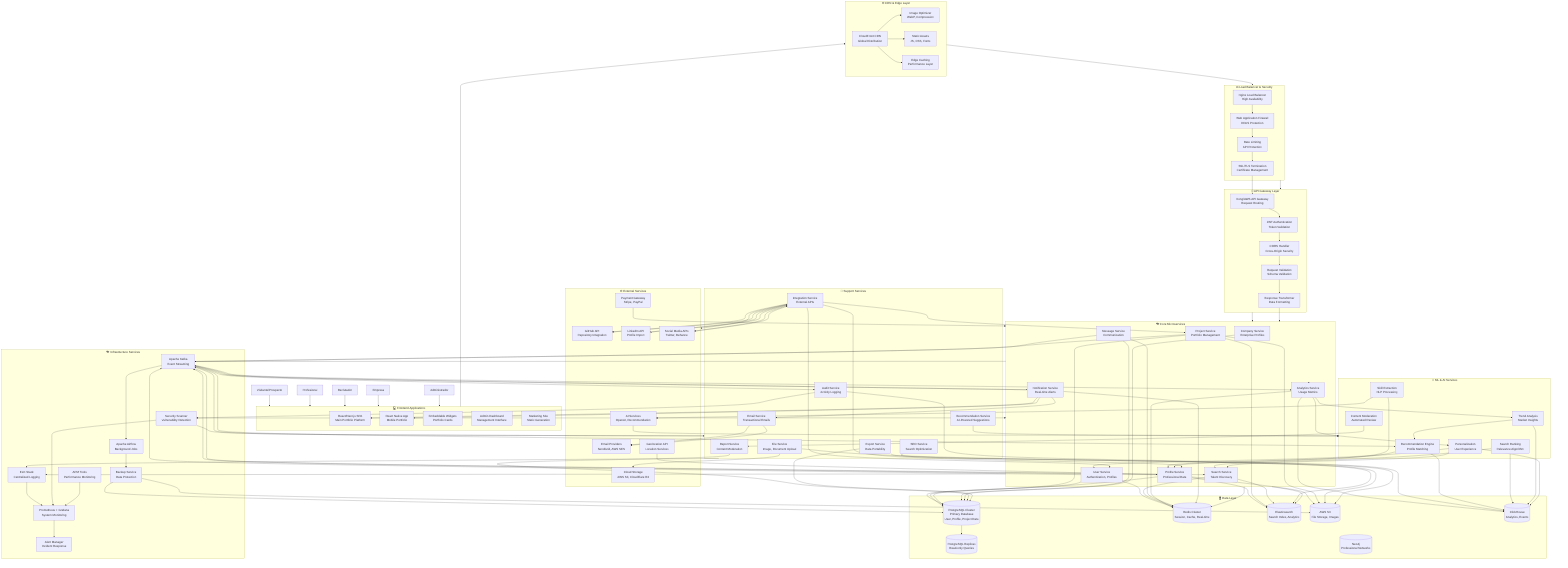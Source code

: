 graph TD
    %% Comentarios:
    %% - Arquitectura escalable para plataforma de portafolios profesionales y búsqueda de talento
    %% - Separación por capas: presentación, API, servicios, datos y externa
    %% - Soporte para profesionales, empresas, reclutadores con búsqueda avanzada
    %% - Integración con sistemas externos: GitHub, LinkedIn, redes sociales

    %% === USUARIOS Y ROLES ===
    Visitor[Visitante/Prospecto]
    Professional[Profesional]
    Recruiter[Reclutador]
    Company[Empresa]
    Admin[Administrador]

    %% === CAPA DE PRESENTACIÓN ===
    subgraph FRONTEND ["💻 Frontend Applications"]
        WebApp[React/Next.js SPA<br/>Main Portfolio Platform]
        MobileApp[React Native App<br/>Mobile Portfolio]
        EmbedWidget[Embeddable Widgets<br/>Portfolio Cards]
        AdminPanel[Admin Dashboard<br/>Management Interface]
        LandingPage[Marketing Site<br/>Static Generation]
    end

    %% === CAPA DE CDN Y PROXY ===
    subgraph CDN_LAYER ["🌐 CDN & Edge Layer"]
        CloudFront[CloudFront CDN<br/>Global Distribution]
        ImageOptimizer[Image Optimizer<br/>WebP, Compression]
        StaticAssets[Static Assets<br/>JS, CSS, Fonts]
        EdgeCache[Edge Caching<br/>Performance Layer]
    end

    %% === CAPA DE BALANCEADOR Y SEGURIDAD ===
    subgraph PROXY ["⚖️ Load Balancer & Security"]
        LoadBalancer[Nginx Load Balancer<br/>High Availability]
        WAF[Web Application Firewall<br/>DDoS Protection]
        RateLimiter[Rate Limiting<br/>API Protection]
        SSLTermination[SSL/TLS Termination<br/>Certificate Management]
    end

    %% === CAPA DE API GATEWAY ===
    subgraph GATEWAY ["🚪 API Gateway Layer"]
        APIGateway[Kong/AWS API Gateway<br/>Request Routing]
        AuthMiddleware[JWT Authentication<br/>Token Validation]
        CORSHandler[CORS Handler<br/>Cross-Origin Security]
        RequestValidator[Request Validation<br/>Schema Validation]
        ResponseTransformer[Response Transformer<br/>Data Formatting]
    end

    %% === CAPA DE MICROSERVICIOS PRINCIPALES ===
    subgraph CORE_SERVICES ["🏗️ Core Microservices"]
        UserService[User Service<br/>Authentication, Profiles]
        ProfileService[Profile Service<br/>Professional Data]
        ProjectService[Project Service<br/>Portfolio Management]
        SearchService[Search Service<br/>Talent Discovery]
        MessageService[Message Service<br/>Communication]
        CompanyService[Company Service<br/>Enterprise Profiles]
        AnalyticsService[Analytics Service<br/>Usage Metrics]
        NotificationService[Notification Service<br/>Real-time Alerts]
    end

    %% === CAPA DE SERVICIOS DE SOPORTE ===
    subgraph SUPPORT_SERVICES ["🔧 Support Services"]
        FileService[File Service<br/>Image, Document Upload]
        EmailService[Email Service<br/>Transactional Emails]
        ReportService[Report Service<br/>Content Moderation]
        IntegrationService[Integration Service<br/>External APIs]
        RecommendationService[Recommendation Service<br/>AI-Powered Suggestions]
        SEOService[SEO Service<br/>Search Optimization]
        ExportService[Export Service<br/>Data Portability]
        AuditService[Audit Service<br/>Activity Logging]
    end

    %% === CAPA DE BASE DE DATOS ===
    subgraph DATABASE ["🗄️ Data Layer"]
        PostgreSQL[(PostgreSQL Cluster<br/>Primary Database<br/>User, Profile, Project Data)]
        ReadReplicas[(PostgreSQL Replicas<br/>Read-only Queries)]
        RedisCache[(Redis Cluster<br/>Session, Cache, Real-time)]
        Elasticsearch[(Elasticsearch<br/>Search Index, Analytics)]
        S3Storage[(AWS S3<br/>File Storage, Images)]
        AnalyticsDB[(ClickHouse<br/>Analytics, Events)]
        GraphDB[(Neo4j<br/>Professional Networks)]
    end

    %% === SERVICIOS EXTERNOS ===
    subgraph EXTERNAL ["🌐 External Services"]
        GitHubAPI[GitHub API<br/>Repository Integration]
        LinkedInAPI[LinkedIn API<br/>Profile Import]
        EmailProviders[Email Providers<br/>SendGrid, AWS SES]
        PaymentGateway[Payment Gateway<br/>Stripe, PayPal]
        CloudStorage[Cloud Storage<br/>AWS S3, CloudFlare R2]
        SocialAPIs[Social Media APIs<br/>Twitter, Behance]
        GeolocationAPI[Geolocation API<br/>Location Services]
        AIServices[AI Services<br/>OpenAI, Recommendation]
    end

    %% === SERVICIOS DE INFRAESTRUCTURA ===
    subgraph INFRASTRUCTURE ["🏗️ Infrastructure Services"]
        MessageQueue[Apache Kafka<br/>Event Streaming]
        JobScheduler[Apache Airflow<br/>Background Jobs]
        LoggingStack[ELK Stack<br/>Centralized Logging]
        MonitoringStack[Prometheus + Grafana<br/>System Monitoring]
        AlertManager[Alert Manager<br/>Incident Response]
        BackupService[Backup Service<br/>Data Protection]
        SecurityScanner[Security Scanner<br/>Vulnerability Detection]
        PerformanceAPM[APM Tools<br/>Performance Monitoring]
    end

    %% === SERVICIOS DE MACHINE LEARNING ===
    subgraph ML_SERVICES ["🤖 ML & AI Services"]
        RecommendationEngine[Recommendation Engine<br/>Profile Matching]
        SearchRanking[Search Ranking<br/>Relevance Algorithm]
        ContentModeration[Content Moderation<br/>Automated Review]
        SkillExtraction[Skill Extraction<br/>NLP Processing]
        TrendAnalysis[Trend Analysis<br/>Market Insights]
        PersonalizationEngine[Personalization<br/>User Experience]
    end

    %% === CONEXIONES PRINCIPALES USUARIOS ===
    Visitor --> FRONTEND
    Professional --> FRONTEND
    Recruiter --> FRONTEND
    Company --> FRONTEND
    Admin --> FRONTEND

    %% === CONEXIONES CDN Y FRONTEND ===
    FRONTEND --> CDN_LAYER
    CDN_LAYER --> PROXY
    CloudFront --> ImageOptimizer
    CloudFront --> StaticAssets
    CloudFront --> EdgeCache

    %% === CONEXIONES PROXY Y GATEWAY ===
    PROXY --> GATEWAY
    LoadBalancer --> WAF
    WAF --> RateLimiter
    RateLimiter --> SSLTermination
    SSLTermination --> APIGateway

    %% === CONEXIONES GATEWAY Y SERVICIOS ===
    GATEWAY --> CORE_SERVICES
    APIGateway --> AuthMiddleware
    AuthMiddleware --> CORSHandler
    CORSHandler --> RequestValidator
    RequestValidator --> ResponseTransformer
    ResponseTransformer --> CORE_SERVICES

    %% === CONEXIONES CORE SERVICES ===
    UserService --> PostgreSQL
    UserService --> RedisCache
    ProfileService --> PostgreSQL
    ProfileService --> Elasticsearch
    ProfileService --> S3Storage
    ProjectService --> PostgreSQL
    ProjectService --> S3Storage
    ProjectService --> Elasticsearch
    SearchService --> Elasticsearch
    SearchService --> RedisCache
    MessageService --> PostgreSQL
    MessageService --> RedisCache
    CompanyService --> PostgreSQL
    AnalyticsService --> AnalyticsDB
    AnalyticsService --> RedisCache
    NotificationService --> RedisCache
    NotificationService --> MessageQueue

    %% === CONEXIONES SUPPORT SERVICES ===
    FileService --> S3Storage
    FileService --> CloudStorage
    EmailService --> EmailProviders
    ReportService --> PostgreSQL
    IntegrationService --> GitHubAPI
    IntegrationService --> LinkedInAPI
    IntegrationService --> SocialAPIs
    RecommendationService --> ML_SERVICES
    SEOService --> Elasticsearch
    ExportService --> PostgreSQL
    ExportService --> S3Storage
    AuditService --> AnalyticsDB

    %% === CONEXIONES BASE DE DATOS ===
    PostgreSQL --> ReadReplicas
    CORE_SERVICES --> RedisCache
    CORE_SERVICES --> Elasticsearch

    %% === CONEXIONES INFRAESTRUCTURA ===
    CORE_SERVICES --> MessageQueue
    SUPPORT_SERVICES --> MessageQueue
    MessageQueue --> JobScheduler
    JobScheduler --> BackupService
    CORE_SERVICES --> LoggingStack
    SUPPORT_SERVICES --> LoggingStack
    LoggingStack --> MonitoringStack
    MonitoringStack --> AlertManager
    SecurityScanner --> MonitoringStack
    PerformanceAPM --> MonitoringStack

    %% === CONEXIONES ML SERVICES ===
    RecommendationEngine --> ProfileService
    RecommendationEngine --> AnalyticsDB
    SearchRanking --> SearchService
    SearchRanking --> AnalyticsDB
    ContentModeration --> ReportService
    SkillExtraction --> ProfileService
    SkillExtraction --> AIServices
    TrendAnalysis --> AnalyticsDB
    PersonalizationEngine --> UserService
    PersonalizationEngine --> AnalyticsDB

    %% === CONEXIONES EXTERNAS ===
    IntegrationService --> EXTERNAL
    PaymentGateway --> CORE_SERVICES
    AIServices --> ML_SERVICES
    GeolocationAPI --> ProfileService

    %% === FLUJOS DE DATOS CRÍTICOS ===
    ProfileService --> MessageQueue
    MessageQueue --> SearchService
    MessageQueue --> RecommendationEngine
    ProjectService --> MessageQueue
    MessageQueue --> AnalyticsService
    MessageService --> MessageQueue
    MessageQueue --> NotificationService
    UserService --> MessageQueue
    MessageQueue --> AuditService

    %% === FLUJOS DE INTEGRACIÓN ===
    GitHubAPI --> IntegrationService
    IntegrationService --> ProjectService
    LinkedInAPI --> IntegrationService
    IntegrationService --> ProfileService
    SocialAPIs --> IntegrationService
    IntegrationService --> UserService

    %% === FLUJOS DE ANALYTICS ===
    CORE_SERVICES --> AnalyticsService
    AnalyticsService --> TrendAnalysis
    TrendAnalysis --> RecommendationEngine
    AnalyticsService --> PersonalizationEngine
    PersonalizationEngine --> SearchService

    %% === FLUJOS DE BACKUP Y SEGURIDAD ===
    BackupService --> PostgreSQL
    BackupService --> S3Storage
    SecurityScanner --> CORE_SERVICES
    SecurityScanner --> SUPPORT_SERVICES
    AuditService --> SecurityScanner

    %% === FLUJOS DE NOTIFICACIONES ===
    NotificationService --> EmailService
    NotificationService --> WebApp
    NotificationService --> MobileApp
    EmailService --> EmailProviders